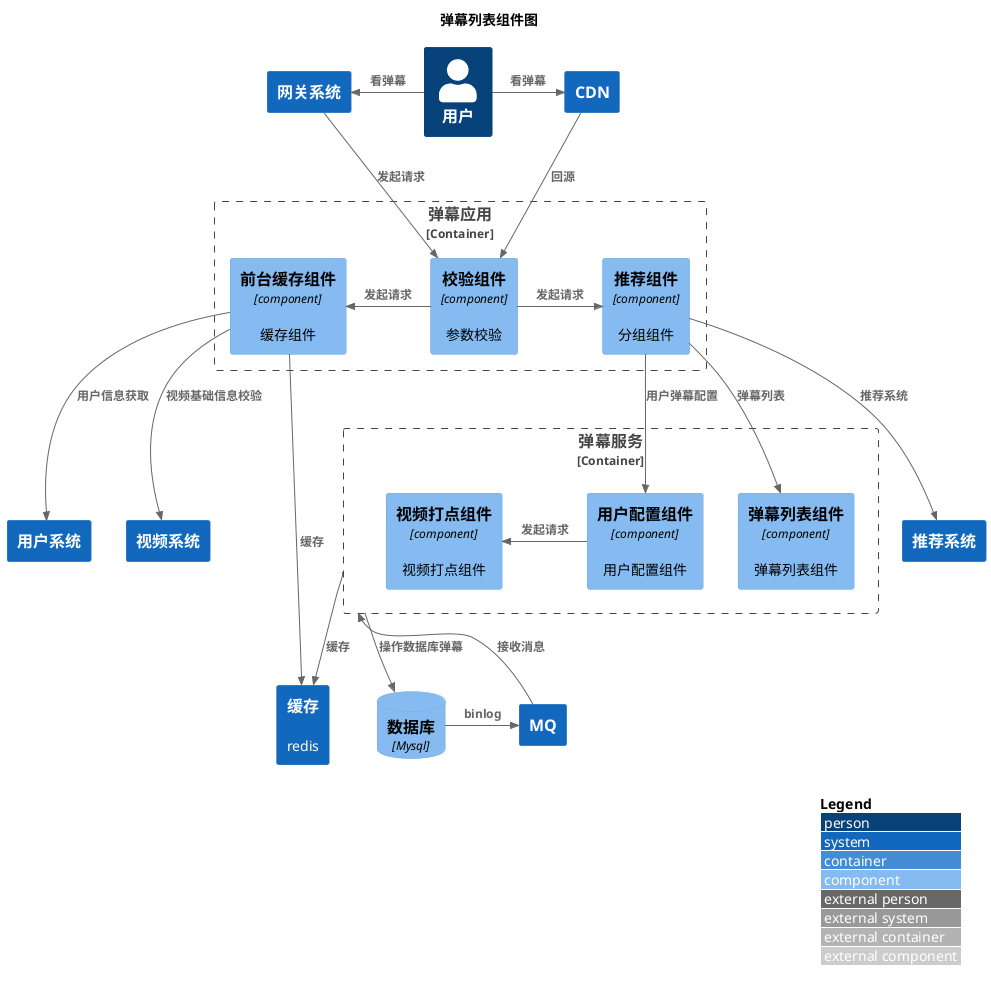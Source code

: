 @startuml
!include <C4/C4_Component>
LAYOUT_WITH_LEGEND()

title 弹幕列表组件图

Person(user, "用户")
System(gateway,"网关系统")
System(CDN,"CDN")
Rel_L(user, gateway, "看弹幕")
Rel_R(user, CDN, "看弹幕")

Container_Boundary(barrageFacade, "弹幕应用"){
   Component(checkComponent, "校验组件", "component", "参数校验")
   Component(recComponent, "推荐组件", "component", "分组组件")
   Component(facadeCacheComponent, "前台缓存组件", "component", "缓存组件")
   Rel_L(checkComponent, facadeCacheComponent, "发起请求")
   Rel_R(checkComponent, recComponent, "发起请求")
}
Container_Boundary(barrageService, "弹幕服务"){
   Component(userProfileComponent, "用户配置组件", "component", "用户配置组件")
   Component(profileComponent, "视频打点组件", "component", "视频打点组件")
   Component(listComponent, "弹幕列表组件", "component", "弹幕列表组件")
   Rel_L(userProfileComponent, profileComponent, "发起请求")
}
System(userSystem,"用户系统")
System(videoSystem,"视频系统")
System(tpp,"推荐系统")
System(rocketmq,"MQ")
System(redis,"缓存","redis")
ComponentDb(db, "数据库", "Mysql")

Rel(gateway, checkComponent, "发起请求")
Rel(CDN, checkComponent, "回源")
Rel(facadeCacheComponent,videoSystem, "视频基础信息校验")
Rel(facadeCacheComponent,userSystem, "用户信息获取")
Rel(facadeCacheComponent,redis, "缓存")

Rel(recComponent,tpp, "推荐系统")
Rel(recComponent,userProfileComponent, "用户弹幕配置")
Rel(recComponent,listComponent, "弹幕列表")

Rel(barrageService,db, "操作数据库弹幕")
Rel(barrageService,redis, "缓存")
Rel_R(db,rocketmq, "binlog")
Rel_U(rocketmq,barrageService, "接收消息")
@enduml